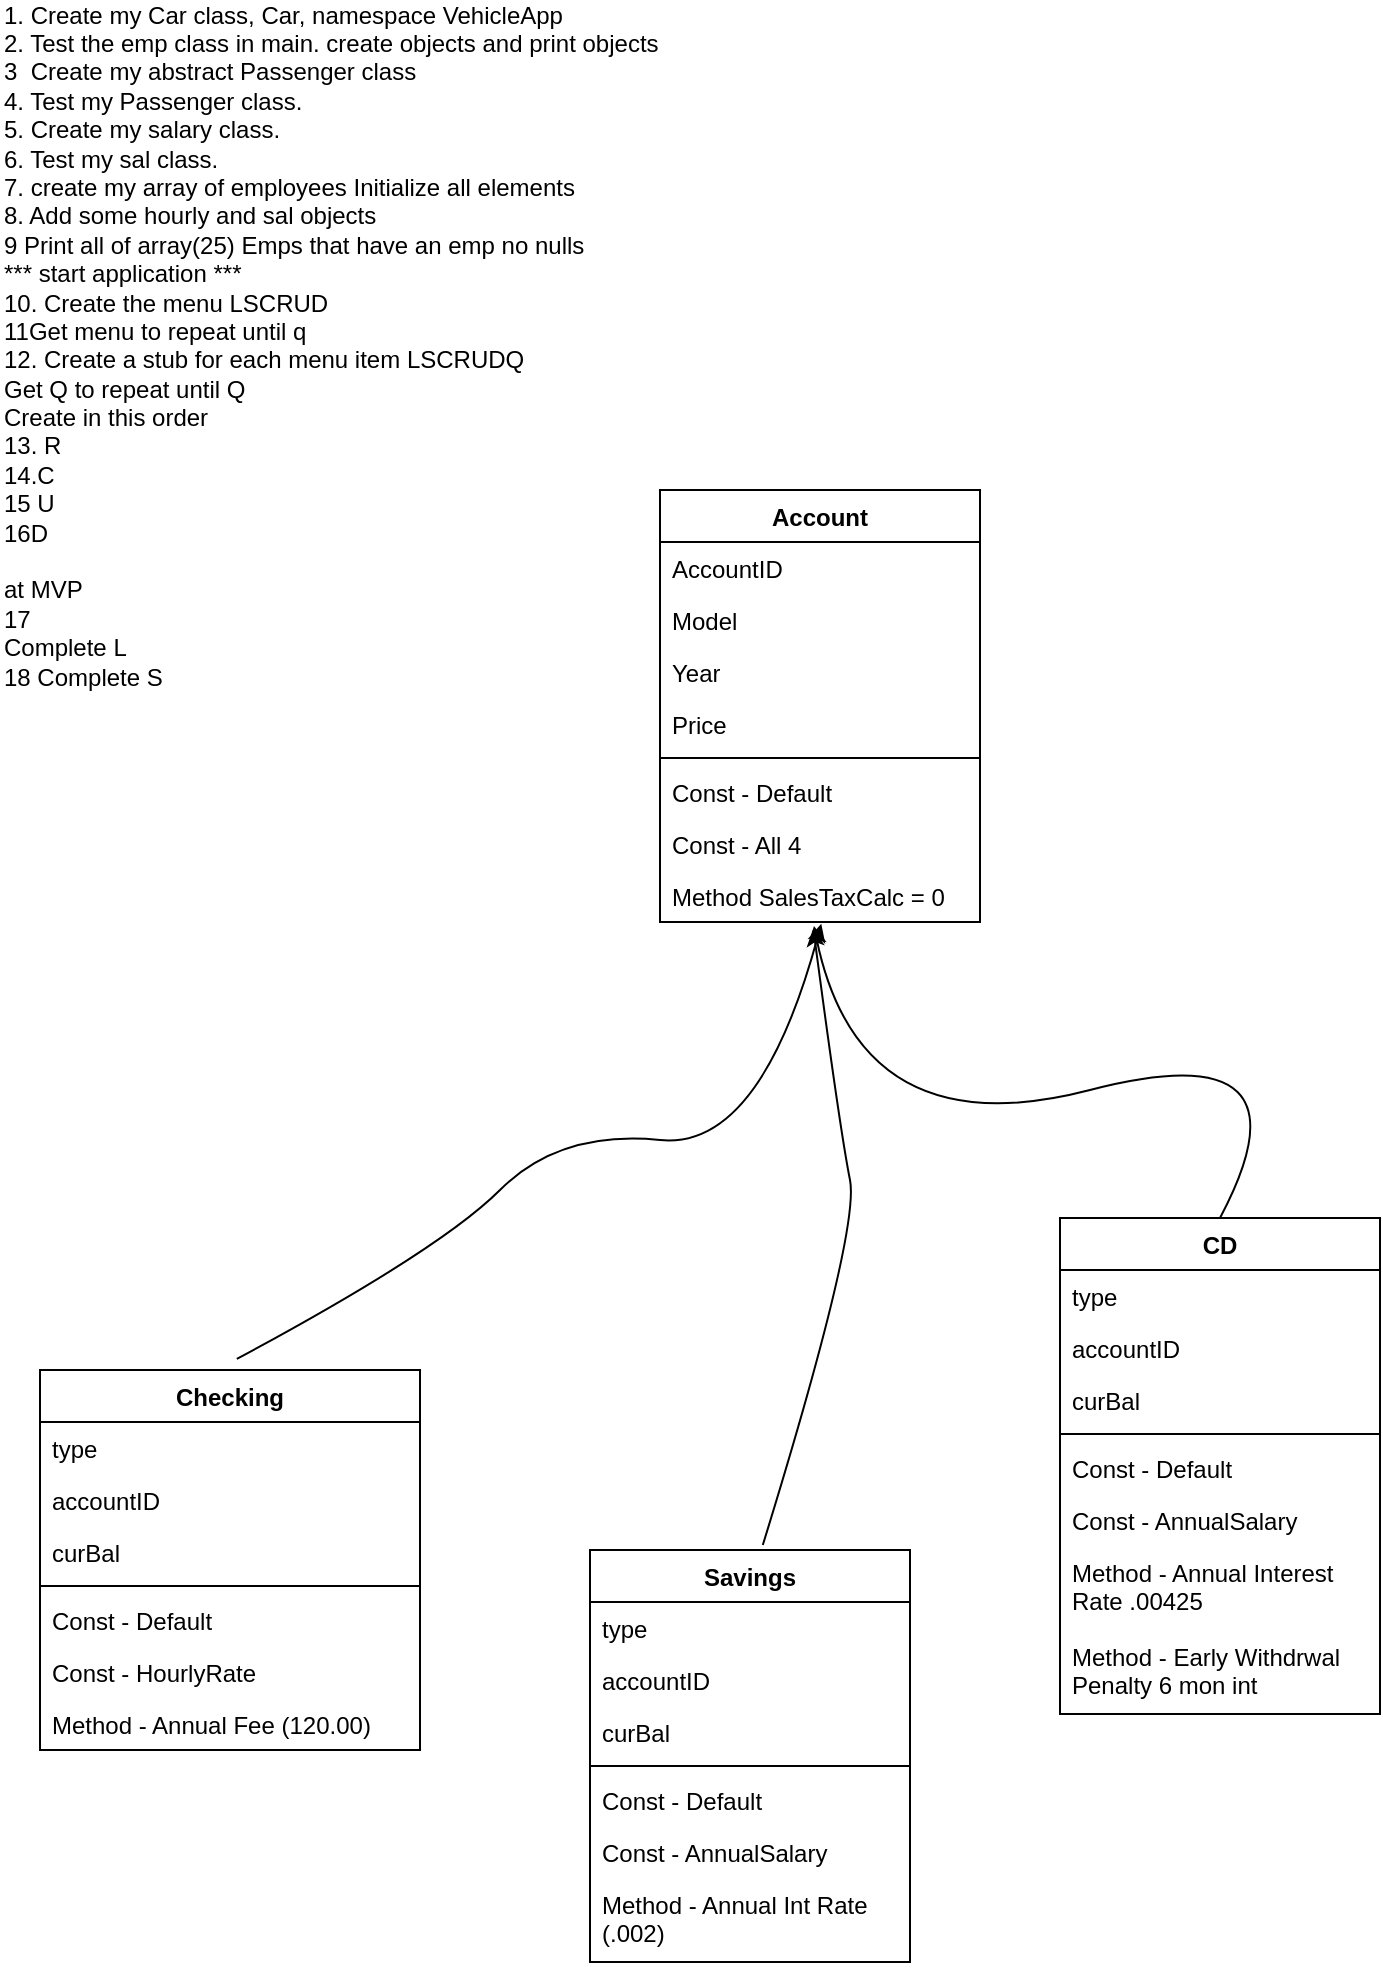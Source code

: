 <mxfile version="21.6.5" type="device">
  <diagram name="Page-1" id="2TuQO7elIQaO8uaEkOtF">
    <mxGraphModel dx="1030" dy="1889" grid="1" gridSize="10" guides="1" tooltips="1" connect="1" arrows="1" fold="1" page="1" pageScale="1" pageWidth="850" pageHeight="1100" math="0" shadow="0">
      <root>
        <mxCell id="0" />
        <mxCell id="1" parent="0" />
        <mxCell id="w28JnlimxYkriK10aSQp-1" value="Account" style="swimlane;fontStyle=1;align=center;verticalAlign=top;childLayout=stackLayout;horizontal=1;startSize=26;horizontalStack=0;resizeParent=1;resizeParentMax=0;resizeLast=0;collapsible=1;marginBottom=0;whiteSpace=wrap;html=1;" parent="1" vertex="1">
          <mxGeometry x="380" y="-780" width="160" height="216" as="geometry" />
        </mxCell>
        <mxCell id="w28JnlimxYkriK10aSQp-9" value="AccountID" style="text;strokeColor=none;fillColor=none;align=left;verticalAlign=top;spacingLeft=4;spacingRight=4;overflow=hidden;rotatable=0;points=[[0,0.5],[1,0.5]];portConstraint=eastwest;whiteSpace=wrap;html=1;" parent="w28JnlimxYkriK10aSQp-1" vertex="1">
          <mxGeometry y="26" width="160" height="26" as="geometry" />
        </mxCell>
        <mxCell id="w28JnlimxYkriK10aSQp-10" value="Model" style="text;strokeColor=none;fillColor=none;align=left;verticalAlign=top;spacingLeft=4;spacingRight=4;overflow=hidden;rotatable=0;points=[[0,0.5],[1,0.5]];portConstraint=eastwest;whiteSpace=wrap;html=1;" parent="w28JnlimxYkriK10aSQp-1" vertex="1">
          <mxGeometry y="52" width="160" height="26" as="geometry" />
        </mxCell>
        <mxCell id="d1r3PbBS-lPdrf0PzKDX-1" value="Year" style="text;strokeColor=none;fillColor=none;align=left;verticalAlign=top;spacingLeft=4;spacingRight=4;overflow=hidden;rotatable=0;points=[[0,0.5],[1,0.5]];portConstraint=eastwest;whiteSpace=wrap;html=1;" vertex="1" parent="w28JnlimxYkriK10aSQp-1">
          <mxGeometry y="78" width="160" height="26" as="geometry" />
        </mxCell>
        <mxCell id="w28JnlimxYkriK10aSQp-2" value="Price" style="text;strokeColor=none;fillColor=none;align=left;verticalAlign=top;spacingLeft=4;spacingRight=4;overflow=hidden;rotatable=0;points=[[0,0.5],[1,0.5]];portConstraint=eastwest;whiteSpace=wrap;html=1;" parent="w28JnlimxYkriK10aSQp-1" vertex="1">
          <mxGeometry y="104" width="160" height="26" as="geometry" />
        </mxCell>
        <mxCell id="w28JnlimxYkriK10aSQp-3" value="" style="line;strokeWidth=1;fillColor=none;align=left;verticalAlign=middle;spacingTop=-1;spacingLeft=3;spacingRight=3;rotatable=0;labelPosition=right;points=[];portConstraint=eastwest;strokeColor=inherit;" parent="w28JnlimxYkriK10aSQp-1" vertex="1">
          <mxGeometry y="130" width="160" height="8" as="geometry" />
        </mxCell>
        <mxCell id="w28JnlimxYkriK10aSQp-11" value="Const - Default" style="text;strokeColor=none;fillColor=none;align=left;verticalAlign=top;spacingLeft=4;spacingRight=4;overflow=hidden;rotatable=0;points=[[0,0.5],[1,0.5]];portConstraint=eastwest;whiteSpace=wrap;html=1;" parent="w28JnlimxYkriK10aSQp-1" vertex="1">
          <mxGeometry y="138" width="160" height="26" as="geometry" />
        </mxCell>
        <mxCell id="w28JnlimxYkriK10aSQp-17" value="Const - All 4" style="text;strokeColor=none;fillColor=none;align=left;verticalAlign=top;spacingLeft=4;spacingRight=4;overflow=hidden;rotatable=0;points=[[0,0.5],[1,0.5]];portConstraint=eastwest;whiteSpace=wrap;html=1;" parent="w28JnlimxYkriK10aSQp-1" vertex="1">
          <mxGeometry y="164" width="160" height="26" as="geometry" />
        </mxCell>
        <mxCell id="w28JnlimxYkriK10aSQp-4" value="Method SalesTaxCalc = 0" style="text;strokeColor=none;fillColor=none;align=left;verticalAlign=top;spacingLeft=4;spacingRight=4;overflow=hidden;rotatable=0;points=[[0,0.5],[1,0.5]];portConstraint=eastwest;whiteSpace=wrap;html=1;" parent="w28JnlimxYkriK10aSQp-1" vertex="1">
          <mxGeometry y="190" width="160" height="26" as="geometry" />
        </mxCell>
        <mxCell id="w28JnlimxYkriK10aSQp-5" value="Checking" style="swimlane;fontStyle=1;align=center;verticalAlign=top;childLayout=stackLayout;horizontal=1;startSize=26;horizontalStack=0;resizeParent=1;resizeParentMax=0;resizeLast=0;collapsible=1;marginBottom=0;whiteSpace=wrap;html=1;" parent="1" vertex="1">
          <mxGeometry x="70" y="-340" width="190" height="190" as="geometry" />
        </mxCell>
        <mxCell id="w28JnlimxYkriK10aSQp-25" value="type" style="text;strokeColor=none;fillColor=none;align=left;verticalAlign=top;spacingLeft=4;spacingRight=4;overflow=hidden;rotatable=0;points=[[0,0.5],[1,0.5]];portConstraint=eastwest;whiteSpace=wrap;html=1;" parent="w28JnlimxYkriK10aSQp-5" vertex="1">
          <mxGeometry y="26" width="190" height="26" as="geometry" />
        </mxCell>
        <mxCell id="d1r3PbBS-lPdrf0PzKDX-10" value="accountID" style="text;strokeColor=none;fillColor=none;align=left;verticalAlign=top;spacingLeft=4;spacingRight=4;overflow=hidden;rotatable=0;points=[[0,0.5],[1,0.5]];portConstraint=eastwest;whiteSpace=wrap;html=1;" vertex="1" parent="w28JnlimxYkriK10aSQp-5">
          <mxGeometry y="52" width="190" height="26" as="geometry" />
        </mxCell>
        <mxCell id="w28JnlimxYkriK10aSQp-6" value="curBal" style="text;strokeColor=none;fillColor=none;align=left;verticalAlign=top;spacingLeft=4;spacingRight=4;overflow=hidden;rotatable=0;points=[[0,0.5],[1,0.5]];portConstraint=eastwest;whiteSpace=wrap;html=1;" parent="w28JnlimxYkriK10aSQp-5" vertex="1">
          <mxGeometry y="78" width="190" height="26" as="geometry" />
        </mxCell>
        <mxCell id="w28JnlimxYkriK10aSQp-7" value="" style="line;strokeWidth=1;fillColor=none;align=left;verticalAlign=middle;spacingTop=-1;spacingLeft=3;spacingRight=3;rotatable=0;labelPosition=right;points=[];portConstraint=eastwest;strokeColor=inherit;" parent="w28JnlimxYkriK10aSQp-5" vertex="1">
          <mxGeometry y="104" width="190" height="8" as="geometry" />
        </mxCell>
        <mxCell id="w28JnlimxYkriK10aSQp-18" value="Const - Default&lt;br&gt;" style="text;strokeColor=none;fillColor=none;align=left;verticalAlign=top;spacingLeft=4;spacingRight=4;overflow=hidden;rotatable=0;points=[[0,0.5],[1,0.5]];portConstraint=eastwest;whiteSpace=wrap;html=1;" parent="w28JnlimxYkriK10aSQp-5" vertex="1">
          <mxGeometry y="112" width="190" height="26" as="geometry" />
        </mxCell>
        <mxCell id="w28JnlimxYkriK10aSQp-21" value="Const - HourlyRate" style="text;strokeColor=none;fillColor=none;align=left;verticalAlign=top;spacingLeft=4;spacingRight=4;overflow=hidden;rotatable=0;points=[[0,0.5],[1,0.5]];portConstraint=eastwest;whiteSpace=wrap;html=1;" parent="w28JnlimxYkriK10aSQp-5" vertex="1">
          <mxGeometry y="138" width="190" height="26" as="geometry" />
        </mxCell>
        <mxCell id="w28JnlimxYkriK10aSQp-8" value="Method - Annual Fee (120.00)" style="text;strokeColor=none;fillColor=none;align=left;verticalAlign=top;spacingLeft=4;spacingRight=4;overflow=hidden;rotatable=0;points=[[0,0.5],[1,0.5]];portConstraint=eastwest;whiteSpace=wrap;html=1;" parent="w28JnlimxYkriK10aSQp-5" vertex="1">
          <mxGeometry y="164" width="190" height="26" as="geometry" />
        </mxCell>
        <mxCell id="w28JnlimxYkriK10aSQp-12" value="1. Create my Car class, Car, namespace VehicleApp&lt;br&gt;2. Test the emp class in main. create objects and print objects&lt;br&gt;3&amp;nbsp; Create my abstract Passenger class&lt;br&gt;4. Test my Passenger&amp;nbsp;class.&lt;br&gt;5. Create my salary class.&lt;br&gt;6. Test my sal class.&lt;br&gt;7. create my array of employees Initialize all elements&lt;br&gt;8. Add some hourly and sal objects&amp;nbsp;&lt;br&gt;9 Print all of array(25) Emps that have an emp no nulls&lt;br&gt;*** start application ***&lt;br&gt;10. Create the menu LSCRUD&lt;br&gt;11Get menu to repeat until q&lt;br&gt;12. Create a stub for each menu item LSCRUDQ&lt;br&gt;Get Q to repeat until Q&lt;br&gt;Create in this order&lt;br&gt;13. R&lt;br&gt;14.C&lt;br&gt;15 U&lt;br&gt;16D&lt;br&gt;&lt;br&gt;at MVP&lt;br&gt;17&lt;br&gt;Complete L&lt;br&gt;18 Complete S&amp;nbsp;&lt;br&gt;&lt;div style=&quot;&quot;&gt;&lt;br&gt;&lt;/div&gt;" style="text;strokeColor=none;align=left;fillColor=none;html=1;verticalAlign=middle;whiteSpace=wrap;rounded=0;" parent="1" vertex="1">
          <mxGeometry x="50" y="-860" width="429" height="30" as="geometry" />
        </mxCell>
        <mxCell id="w28JnlimxYkriK10aSQp-13" value="Savings" style="swimlane;fontStyle=1;align=center;verticalAlign=top;childLayout=stackLayout;horizontal=1;startSize=26;horizontalStack=0;resizeParent=1;resizeParentMax=0;resizeLast=0;collapsible=1;marginBottom=0;whiteSpace=wrap;html=1;" parent="1" vertex="1">
          <mxGeometry x="345" y="-250" width="160" height="206" as="geometry" />
        </mxCell>
        <mxCell id="w28JnlimxYkriK10aSQp-26" value="type" style="text;strokeColor=none;fillColor=none;align=left;verticalAlign=top;spacingLeft=4;spacingRight=4;overflow=hidden;rotatable=0;points=[[0,0.5],[1,0.5]];portConstraint=eastwest;whiteSpace=wrap;html=1;" parent="w28JnlimxYkriK10aSQp-13" vertex="1">
          <mxGeometry y="26" width="160" height="26" as="geometry" />
        </mxCell>
        <mxCell id="d1r3PbBS-lPdrf0PzKDX-13" value="accountID" style="text;strokeColor=none;fillColor=none;align=left;verticalAlign=top;spacingLeft=4;spacingRight=4;overflow=hidden;rotatable=0;points=[[0,0.5],[1,0.5]];portConstraint=eastwest;whiteSpace=wrap;html=1;" vertex="1" parent="w28JnlimxYkriK10aSQp-13">
          <mxGeometry y="52" width="160" height="26" as="geometry" />
        </mxCell>
        <mxCell id="w28JnlimxYkriK10aSQp-14" value="curBal" style="text;strokeColor=none;fillColor=none;align=left;verticalAlign=top;spacingLeft=4;spacingRight=4;overflow=hidden;rotatable=0;points=[[0,0.5],[1,0.5]];portConstraint=eastwest;whiteSpace=wrap;html=1;" parent="w28JnlimxYkriK10aSQp-13" vertex="1">
          <mxGeometry y="78" width="160" height="26" as="geometry" />
        </mxCell>
        <mxCell id="w28JnlimxYkriK10aSQp-15" value="" style="line;strokeWidth=1;fillColor=none;align=left;verticalAlign=middle;spacingTop=-1;spacingLeft=3;spacingRight=3;rotatable=0;labelPosition=right;points=[];portConstraint=eastwest;strokeColor=inherit;" parent="w28JnlimxYkriK10aSQp-13" vertex="1">
          <mxGeometry y="104" width="160" height="8" as="geometry" />
        </mxCell>
        <mxCell id="w28JnlimxYkriK10aSQp-19" value="Const - Default&lt;br&gt;" style="text;strokeColor=none;fillColor=none;align=left;verticalAlign=top;spacingLeft=4;spacingRight=4;overflow=hidden;rotatable=0;points=[[0,0.5],[1,0.5]];portConstraint=eastwest;whiteSpace=wrap;html=1;" parent="w28JnlimxYkriK10aSQp-13" vertex="1">
          <mxGeometry y="112" width="160" height="26" as="geometry" />
        </mxCell>
        <mxCell id="w28JnlimxYkriK10aSQp-20" value="Const - AnnualSalary" style="text;strokeColor=none;fillColor=none;align=left;verticalAlign=top;spacingLeft=4;spacingRight=4;overflow=hidden;rotatable=0;points=[[0,0.5],[1,0.5]];portConstraint=eastwest;whiteSpace=wrap;html=1;" parent="w28JnlimxYkriK10aSQp-13" vertex="1">
          <mxGeometry y="138" width="160" height="26" as="geometry" />
        </mxCell>
        <mxCell id="w28JnlimxYkriK10aSQp-16" value="Method - Annual Int Rate (.002)" style="text;strokeColor=none;fillColor=none;align=left;verticalAlign=top;spacingLeft=4;spacingRight=4;overflow=hidden;rotatable=0;points=[[0,0.5],[1,0.5]];portConstraint=eastwest;whiteSpace=wrap;html=1;" parent="w28JnlimxYkriK10aSQp-13" vertex="1">
          <mxGeometry y="164" width="160" height="42" as="geometry" />
        </mxCell>
        <mxCell id="w28JnlimxYkriK10aSQp-22" value="" style="curved=1;endArrow=classic;html=1;rounded=0;entryX=0.504;entryY=1.033;entryDx=0;entryDy=0;entryPerimeter=0;exitX=0.518;exitY=-0.029;exitDx=0;exitDy=0;exitPerimeter=0;" parent="1" source="w28JnlimxYkriK10aSQp-5" target="w28JnlimxYkriK10aSQp-4" edge="1">
          <mxGeometry width="50" height="50" relative="1" as="geometry">
            <mxPoint x="220" y="-400" as="sourcePoint" />
            <mxPoint x="270" y="-450" as="targetPoint" />
            <Array as="points">
              <mxPoint x="270" y="-400" />
              <mxPoint x="330" y="-460" />
              <mxPoint x="430" y="-450" />
            </Array>
          </mxGeometry>
        </mxCell>
        <mxCell id="w28JnlimxYkriK10aSQp-24" value="" style="curved=1;endArrow=classic;html=1;rounded=0;exitX=0.54;exitY=-0.012;exitDx=0;exitDy=0;exitPerimeter=0;entryX=0.479;entryY=1.121;entryDx=0;entryDy=0;entryPerimeter=0;" parent="1" source="w28JnlimxYkriK10aSQp-13" target="w28JnlimxYkriK10aSQp-4" edge="1">
          <mxGeometry width="50" height="50" relative="1" as="geometry">
            <mxPoint x="630" y="-440" as="sourcePoint" />
            <mxPoint x="680" y="-490" as="targetPoint" />
            <Array as="points">
              <mxPoint x="480" y="-410" />
              <mxPoint x="470" y="-460" />
            </Array>
          </mxGeometry>
        </mxCell>
        <mxCell id="d1r3PbBS-lPdrf0PzKDX-2" value="CD" style="swimlane;fontStyle=1;align=center;verticalAlign=top;childLayout=stackLayout;horizontal=1;startSize=26;horizontalStack=0;resizeParent=1;resizeParentMax=0;resizeLast=0;collapsible=1;marginBottom=0;whiteSpace=wrap;html=1;" vertex="1" parent="1">
          <mxGeometry x="580" y="-416" width="160" height="248" as="geometry" />
        </mxCell>
        <mxCell id="d1r3PbBS-lPdrf0PzKDX-3" value="type" style="text;strokeColor=none;fillColor=none;align=left;verticalAlign=top;spacingLeft=4;spacingRight=4;overflow=hidden;rotatable=0;points=[[0,0.5],[1,0.5]];portConstraint=eastwest;whiteSpace=wrap;html=1;" vertex="1" parent="d1r3PbBS-lPdrf0PzKDX-2">
          <mxGeometry y="26" width="160" height="26" as="geometry" />
        </mxCell>
        <mxCell id="d1r3PbBS-lPdrf0PzKDX-14" value="accountID" style="text;strokeColor=none;fillColor=none;align=left;verticalAlign=top;spacingLeft=4;spacingRight=4;overflow=hidden;rotatable=0;points=[[0,0.5],[1,0.5]];portConstraint=eastwest;whiteSpace=wrap;html=1;" vertex="1" parent="d1r3PbBS-lPdrf0PzKDX-2">
          <mxGeometry y="52" width="160" height="26" as="geometry" />
        </mxCell>
        <mxCell id="d1r3PbBS-lPdrf0PzKDX-4" value="curBal" style="text;strokeColor=none;fillColor=none;align=left;verticalAlign=top;spacingLeft=4;spacingRight=4;overflow=hidden;rotatable=0;points=[[0,0.5],[1,0.5]];portConstraint=eastwest;whiteSpace=wrap;html=1;" vertex="1" parent="d1r3PbBS-lPdrf0PzKDX-2">
          <mxGeometry y="78" width="160" height="26" as="geometry" />
        </mxCell>
        <mxCell id="d1r3PbBS-lPdrf0PzKDX-5" value="" style="line;strokeWidth=1;fillColor=none;align=left;verticalAlign=middle;spacingTop=-1;spacingLeft=3;spacingRight=3;rotatable=0;labelPosition=right;points=[];portConstraint=eastwest;strokeColor=inherit;" vertex="1" parent="d1r3PbBS-lPdrf0PzKDX-2">
          <mxGeometry y="104" width="160" height="8" as="geometry" />
        </mxCell>
        <mxCell id="d1r3PbBS-lPdrf0PzKDX-6" value="Const - Default&lt;br&gt;" style="text;strokeColor=none;fillColor=none;align=left;verticalAlign=top;spacingLeft=4;spacingRight=4;overflow=hidden;rotatable=0;points=[[0,0.5],[1,0.5]];portConstraint=eastwest;whiteSpace=wrap;html=1;" vertex="1" parent="d1r3PbBS-lPdrf0PzKDX-2">
          <mxGeometry y="112" width="160" height="26" as="geometry" />
        </mxCell>
        <mxCell id="d1r3PbBS-lPdrf0PzKDX-7" value="Const - AnnualSalary" style="text;strokeColor=none;fillColor=none;align=left;verticalAlign=top;spacingLeft=4;spacingRight=4;overflow=hidden;rotatable=0;points=[[0,0.5],[1,0.5]];portConstraint=eastwest;whiteSpace=wrap;html=1;" vertex="1" parent="d1r3PbBS-lPdrf0PzKDX-2">
          <mxGeometry y="138" width="160" height="26" as="geometry" />
        </mxCell>
        <mxCell id="d1r3PbBS-lPdrf0PzKDX-15" value="Method - Annual Interest Rate .00425&lt;br&gt;" style="text;strokeColor=none;fillColor=none;align=left;verticalAlign=top;spacingLeft=4;spacingRight=4;overflow=hidden;rotatable=0;points=[[0,0.5],[1,0.5]];portConstraint=eastwest;whiteSpace=wrap;html=1;" vertex="1" parent="d1r3PbBS-lPdrf0PzKDX-2">
          <mxGeometry y="164" width="160" height="42" as="geometry" />
        </mxCell>
        <mxCell id="d1r3PbBS-lPdrf0PzKDX-8" value="Method - Early Withdrwal Penalty 6 mon int" style="text;strokeColor=none;fillColor=none;align=left;verticalAlign=top;spacingLeft=4;spacingRight=4;overflow=hidden;rotatable=0;points=[[0,0.5],[1,0.5]];portConstraint=eastwest;whiteSpace=wrap;html=1;" vertex="1" parent="d1r3PbBS-lPdrf0PzKDX-2">
          <mxGeometry y="206" width="160" height="42" as="geometry" />
        </mxCell>
        <mxCell id="d1r3PbBS-lPdrf0PzKDX-9" value="" style="curved=1;endArrow=classic;html=1;rounded=0;exitX=0.5;exitY=0;exitDx=0;exitDy=0;entryX=0.481;entryY=1.077;entryDx=0;entryDy=0;entryPerimeter=0;" edge="1" parent="1" source="d1r3PbBS-lPdrf0PzKDX-2" target="w28JnlimxYkriK10aSQp-4">
          <mxGeometry width="50" height="50" relative="1" as="geometry">
            <mxPoint x="446" y="-400" as="sourcePoint" />
            <mxPoint x="467" y="-551" as="targetPoint" />
            <Array as="points">
              <mxPoint x="710" y="-510" />
              <mxPoint x="480" y="-450" />
            </Array>
          </mxGeometry>
        </mxCell>
      </root>
    </mxGraphModel>
  </diagram>
</mxfile>
